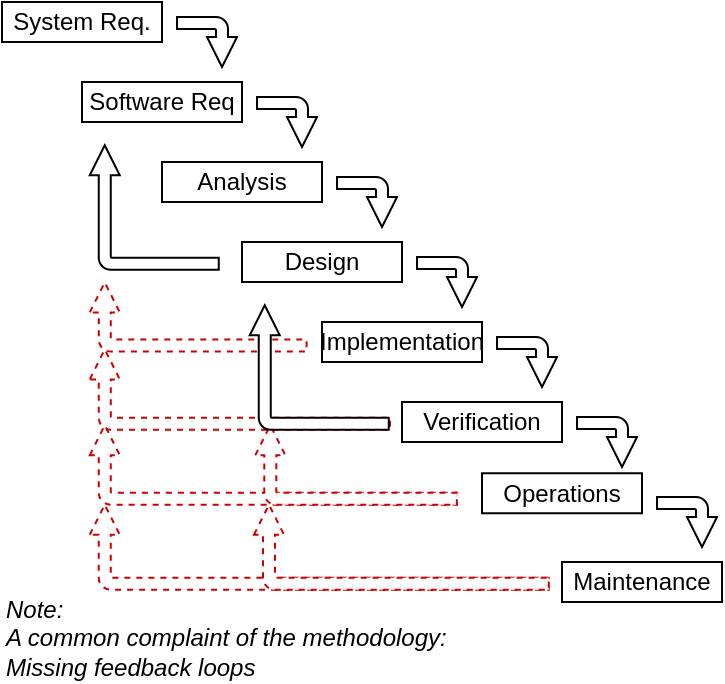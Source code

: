 <mxfile compressed="false" version="17.5.0" type="google">
  <diagram id="8L541EdsbeDXdFoWc_Jd" name="SDLC &quot;Waterfall&quot; Methodlogy">
    <mxGraphModel grid="1" page="1" gridSize="10" guides="1" tooltips="1" connect="1" arrows="1" fold="1" pageScale="1" pageWidth="827" pageHeight="1169" math="0" shadow="0">
      <root>
        <mxCell id="Zh1iHGCT-MvkvNDLgJsu-0" />
        <mxCell id="Zh1iHGCT-MvkvNDLgJsu-1" parent="Zh1iHGCT-MvkvNDLgJsu-0" />
        <mxCell id="Zh1iHGCT-MvkvNDLgJsu-2" value="System Req." style="rounded=0;whiteSpace=wrap;html=1;" vertex="1" parent="Zh1iHGCT-MvkvNDLgJsu-1">
          <mxGeometry x="120" y="200" width="80" height="20" as="geometry" />
        </mxCell>
        <mxCell id="Zh1iHGCT-MvkvNDLgJsu-3" value="Design" style="rounded=0;whiteSpace=wrap;html=1;" vertex="1" parent="Zh1iHGCT-MvkvNDLgJsu-1">
          <mxGeometry x="240" y="320" width="80" height="20" as="geometry" />
        </mxCell>
        <mxCell id="Zh1iHGCT-MvkvNDLgJsu-4" value="" style="html=1;shadow=0;dashed=0;align=center;verticalAlign=middle;shape=mxgraph.arrows2.bendArrow;dy=3;dx=15;notch=0;arrowHead=15;rounded=1;rotation=90;" vertex="1" parent="Zh1iHGCT-MvkvNDLgJsu-1">
          <mxGeometry x="290" y="285" width="25" height="30" as="geometry" />
        </mxCell>
        <mxCell id="Zh1iHGCT-MvkvNDLgJsu-5" value="Implementation" style="rounded=0;whiteSpace=wrap;html=1;" vertex="1" parent="Zh1iHGCT-MvkvNDLgJsu-1">
          <mxGeometry x="280" y="360" width="80" height="20" as="geometry" />
        </mxCell>
        <mxCell id="Zh1iHGCT-MvkvNDLgJsu-6" value="Verification" style="rounded=0;whiteSpace=wrap;html=1;" vertex="1" parent="Zh1iHGCT-MvkvNDLgJsu-1">
          <mxGeometry x="320" y="400" width="80" height="20" as="geometry" />
        </mxCell>
        <mxCell id="Zh1iHGCT-MvkvNDLgJsu-7" value="Operations&lt;br&gt;" style="rounded=0;whiteSpace=wrap;html=1;" vertex="1" parent="Zh1iHGCT-MvkvNDLgJsu-1">
          <mxGeometry x="360" y="435.63" width="80" height="20" as="geometry" />
        </mxCell>
        <mxCell id="Zh1iHGCT-MvkvNDLgJsu-8" value="Software Req" style="rounded=0;whiteSpace=wrap;html=1;" vertex="1" parent="Zh1iHGCT-MvkvNDLgJsu-1">
          <mxGeometry x="160" y="240" width="80" height="20" as="geometry" />
        </mxCell>
        <mxCell id="Zh1iHGCT-MvkvNDLgJsu-9" value="Analysis" style="rounded=0;whiteSpace=wrap;html=1;" vertex="1" parent="Zh1iHGCT-MvkvNDLgJsu-1">
          <mxGeometry x="200" y="280" width="80" height="20" as="geometry" />
        </mxCell>
        <mxCell id="Zh1iHGCT-MvkvNDLgJsu-10" value="Maintenance" style="rounded=0;whiteSpace=wrap;html=1;" vertex="1" parent="Zh1iHGCT-MvkvNDLgJsu-1">
          <mxGeometry x="400" y="480" width="80" height="20" as="geometry" />
        </mxCell>
        <mxCell id="Zh1iHGCT-MvkvNDLgJsu-11" value="" style="html=1;shadow=0;dashed=0;align=center;verticalAlign=middle;shape=mxgraph.arrows2.bendArrow;dy=3;dx=15;notch=0;arrowHead=15;rounded=1;rotation=90;" vertex="1" parent="Zh1iHGCT-MvkvNDLgJsu-1">
          <mxGeometry x="330" y="325" width="25" height="30" as="geometry" />
        </mxCell>
        <mxCell id="Zh1iHGCT-MvkvNDLgJsu-12" value="" style="html=1;shadow=0;dashed=0;align=center;verticalAlign=middle;shape=mxgraph.arrows2.bendArrow;dy=3;dx=15;notch=0;arrowHead=15;rounded=1;rotation=90;" vertex="1" parent="Zh1iHGCT-MvkvNDLgJsu-1">
          <mxGeometry x="370" y="365" width="25" height="30" as="geometry" />
        </mxCell>
        <mxCell id="Zh1iHGCT-MvkvNDLgJsu-13" value="" style="html=1;shadow=0;dashed=0;align=center;verticalAlign=middle;shape=mxgraph.arrows2.bendArrow;dy=3;dx=15;notch=0;arrowHead=15;rounded=1;rotation=90;" vertex="1" parent="Zh1iHGCT-MvkvNDLgJsu-1">
          <mxGeometry x="410" y="405" width="25" height="30" as="geometry" />
        </mxCell>
        <mxCell id="Zh1iHGCT-MvkvNDLgJsu-14" value="" style="html=1;shadow=0;dashed=0;align=center;verticalAlign=middle;shape=mxgraph.arrows2.bendArrow;dy=3;dx=15;notch=0;arrowHead=15;rounded=1;rotation=90;" vertex="1" parent="Zh1iHGCT-MvkvNDLgJsu-1">
          <mxGeometry x="450" y="445" width="25" height="30" as="geometry" />
        </mxCell>
        <mxCell id="Zh1iHGCT-MvkvNDLgJsu-15" value="" style="html=1;shadow=0;dashed=0;align=center;verticalAlign=middle;shape=mxgraph.arrows2.bendArrow;dy=3;dx=15;notch=0;arrowHead=15;rounded=1;rotation=90;" vertex="1" parent="Zh1iHGCT-MvkvNDLgJsu-1">
          <mxGeometry x="250" y="245" width="25" height="30" as="geometry" />
        </mxCell>
        <mxCell id="Zh1iHGCT-MvkvNDLgJsu-16" value="" style="html=1;shadow=0;dashed=0;align=center;verticalAlign=middle;shape=mxgraph.arrows2.bendArrow;dy=3;dx=15;notch=0;arrowHead=15;rounded=1;rotation=90;" vertex="1" parent="Zh1iHGCT-MvkvNDLgJsu-1">
          <mxGeometry x="210" y="205" width="25" height="30" as="geometry" />
        </mxCell>
        <mxCell id="Zh1iHGCT-MvkvNDLgJsu-17" value="" style="html=1;shadow=0;dashed=0;align=center;verticalAlign=middle;shape=mxgraph.arrows2.bendArrow;dy=3;dx=15;notch=0;arrowHead=15;rounded=1;rotation=-90;" vertex="1" parent="Zh1iHGCT-MvkvNDLgJsu-1">
          <mxGeometry x="165" y="270.5" width="62.25" height="64.5" as="geometry" />
        </mxCell>
        <mxCell id="Zh1iHGCT-MvkvNDLgJsu-18" value="" style="html=1;shadow=0;dashed=1;align=center;verticalAlign=middle;shape=mxgraph.arrows2.bendArrow;dy=3;dx=15;notch=0;arrowHead=15;rounded=1;rotation=-90;strokeColor=#CC0000;" vertex="1" parent="Zh1iHGCT-MvkvNDLgJsu-1">
          <mxGeometry x="200.81" y="303.27" width="34.56" height="108.4" as="geometry" />
        </mxCell>
        <mxCell id="Zh1iHGCT-MvkvNDLgJsu-19" value="" style="html=1;shadow=0;dashed=1;align=center;verticalAlign=middle;shape=mxgraph.arrows2.bendArrow;dy=3;dx=15;notch=0;arrowHead=15;rounded=1;rotation=-90;strokeColor=#CC0000;" vertex="1" parent="Zh1iHGCT-MvkvNDLgJsu-1">
          <mxGeometry x="218.86" y="318.72" width="40.18" height="150.12" as="geometry" />
        </mxCell>
        <mxCell id="Zh1iHGCT-MvkvNDLgJsu-20" value="" style="html=1;shadow=0;dashed=1;align=center;verticalAlign=middle;shape=mxgraph.arrows2.bendArrow;dy=3;dx=15;notch=0;arrowHead=15;rounded=1;rotation=-90;strokeColor=#CC0000;" vertex="1" parent="Zh1iHGCT-MvkvNDLgJsu-1">
          <mxGeometry x="235.63" y="339.88" width="39.75" height="183.25" as="geometry" />
        </mxCell>
        <mxCell id="Zh1iHGCT-MvkvNDLgJsu-21" value="" style="html=1;shadow=0;dashed=1;align=center;verticalAlign=middle;shape=mxgraph.arrows2.bendArrow;dy=3;dx=15;notch=0;arrowHead=15;rounded=1;rotation=-90;strokeColor=#CC0000;" vertex="1" parent="Zh1iHGCT-MvkvNDLgJsu-1">
          <mxGeometry x="257.37" y="357.87" width="42.5" height="229.5" as="geometry" />
        </mxCell>
        <mxCell id="Zh1iHGCT-MvkvNDLgJsu-22" value="" style="html=1;shadow=0;dashed=1;align=center;verticalAlign=middle;shape=mxgraph.arrows2.bendArrow;dy=3;dx=15;notch=0;arrowHead=15;rounded=1;rotation=-90;strokeColor=#CC0000;" vertex="1" parent="Zh1iHGCT-MvkvNDLgJsu-1">
          <mxGeometry x="298.43" y="398.93" width="42.5" height="147.37" as="geometry" />
        </mxCell>
        <mxCell id="Zh1iHGCT-MvkvNDLgJsu-23" value="" style="html=1;shadow=0;dashed=1;align=center;verticalAlign=middle;shape=mxgraph.arrows2.bendArrow;dy=3;dx=15;notch=0;arrowHead=15;rounded=1;rotation=-90;strokeColor=#CC0000;" vertex="1" parent="Zh1iHGCT-MvkvNDLgJsu-1">
          <mxGeometry x="277.16" y="381.11" width="39.75" height="100.78" as="geometry" />
        </mxCell>
        <mxCell id="Zh1iHGCT-MvkvNDLgJsu-24" value="" style="html=1;shadow=0;dashed=0;align=center;verticalAlign=middle;shape=mxgraph.arrows2.bendArrow;dy=3;dx=15;notch=0;arrowHead=15;rounded=1;rotation=-90;" vertex="1" parent="Zh1iHGCT-MvkvNDLgJsu-1">
          <mxGeometry x="247.5" y="348" width="62.25" height="69.5" as="geometry" />
        </mxCell>
        <mxCell id="Zh1iHGCT-MvkvNDLgJsu-25" value="&lt;i&gt;Note:&lt;br&gt;A common complaint of the methodology: &lt;br&gt;Missing feedback loops&lt;/i&gt;" style="text;html=1;strokeColor=none;fillColor=none;align=left;verticalAlign=middle;whiteSpace=wrap;rounded=0;dashed=1;fontSize=12;labelBackgroundColor=none;" vertex="1" parent="Zh1iHGCT-MvkvNDLgJsu-1">
          <mxGeometry x="120" y="495.62" width="260" height="44.38" as="geometry" />
        </mxCell>
      </root>
    </mxGraphModel>
  </diagram>
</mxfile>
